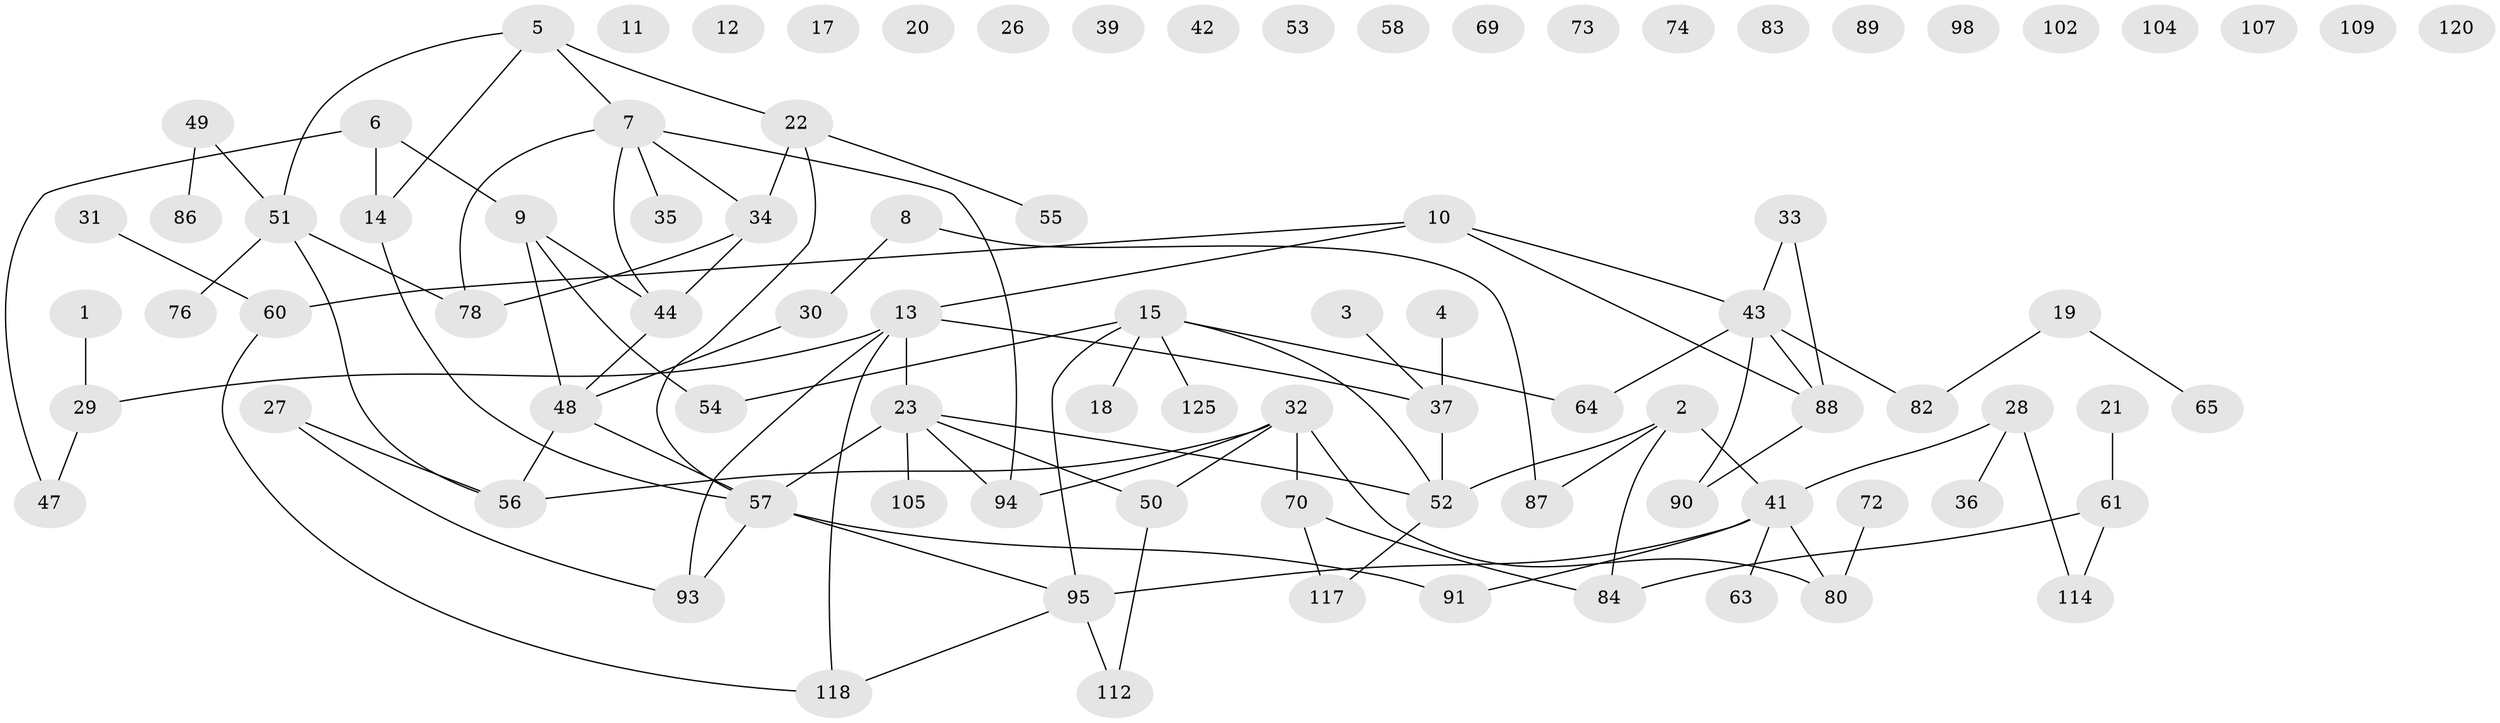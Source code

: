 // Generated by graph-tools (version 1.1) at 2025/23/03/03/25 07:23:24]
// undirected, 88 vertices, 99 edges
graph export_dot {
graph [start="1"]
  node [color=gray90,style=filled];
  1 [super="+16"];
  2 [super="+38"];
  3 [super="+40"];
  4;
  5 [super="+79"];
  6;
  7 [super="+127"];
  8;
  9 [super="+123"];
  10;
  11 [super="+25"];
  12;
  13 [super="+46"];
  14 [super="+108"];
  15 [super="+24"];
  17;
  18 [super="+66"];
  19 [super="+59"];
  20;
  21 [super="+45"];
  22 [super="+116"];
  23 [super="+68"];
  26;
  27 [super="+106"];
  28 [super="+101"];
  29;
  30;
  31;
  32 [super="+99"];
  33;
  34 [super="+77"];
  35 [super="+126"];
  36;
  37 [super="+75"];
  39;
  41 [super="+62"];
  42;
  43 [super="+110"];
  44 [super="+81"];
  47;
  48 [super="+128"];
  49;
  50 [super="+67"];
  51 [super="+111"];
  52;
  53;
  54 [super="+121"];
  55;
  56 [super="+71"];
  57 [super="+92"];
  58;
  60 [super="+122"];
  61 [super="+113"];
  63;
  64;
  65 [super="+97"];
  69;
  70;
  72;
  73;
  74;
  76;
  78 [super="+85"];
  80;
  82 [super="+115"];
  83;
  84 [super="+100"];
  86;
  87;
  88 [super="+119"];
  89;
  90;
  91 [super="+96"];
  93 [super="+124"];
  94;
  95 [super="+103"];
  98;
  102;
  104;
  105;
  107;
  109;
  112;
  114;
  117;
  118;
  120;
  125;
  1 -- 29;
  2 -- 52;
  2 -- 87;
  2 -- 84;
  2 -- 41;
  3 -- 37;
  4 -- 37;
  5 -- 7;
  5 -- 51;
  5 -- 14;
  5 -- 22;
  6 -- 14;
  6 -- 47;
  6 -- 9;
  7 -- 44;
  7 -- 94;
  7 -- 34;
  7 -- 35;
  7 -- 78;
  8 -- 30;
  8 -- 87;
  9 -- 54;
  9 -- 48;
  9 -- 44;
  10 -- 13;
  10 -- 43;
  10 -- 60;
  10 -- 88;
  13 -- 29;
  13 -- 118;
  13 -- 37;
  13 -- 93;
  13 -- 23;
  14 -- 57;
  15 -- 64;
  15 -- 52;
  15 -- 125;
  15 -- 18;
  15 -- 54;
  15 -- 95;
  19 -- 65;
  19 -- 82;
  21 -- 61;
  22 -- 55;
  22 -- 57;
  22 -- 34;
  23 -- 50;
  23 -- 52;
  23 -- 105;
  23 -- 57;
  23 -- 94;
  27 -- 56;
  27 -- 93;
  28 -- 114;
  28 -- 36;
  28 -- 41;
  29 -- 47;
  30 -- 48;
  31 -- 60;
  32 -- 70;
  32 -- 80;
  32 -- 94 [weight=2];
  32 -- 56;
  32 -- 50;
  33 -- 88;
  33 -- 43;
  34 -- 44;
  34 -- 78;
  37 -- 52;
  41 -- 80;
  41 -- 63;
  41 -- 95;
  41 -- 91;
  43 -- 64;
  43 -- 90;
  43 -- 82;
  43 -- 88;
  44 -- 48;
  48 -- 56;
  48 -- 57;
  49 -- 86;
  49 -- 51;
  50 -- 112;
  51 -- 76;
  51 -- 78;
  51 -- 56;
  52 -- 117;
  57 -- 91;
  57 -- 95;
  57 -- 93;
  60 -- 118;
  61 -- 84;
  61 -- 114;
  70 -- 117;
  70 -- 84;
  72 -- 80;
  88 -- 90;
  95 -- 112;
  95 -- 118;
}
